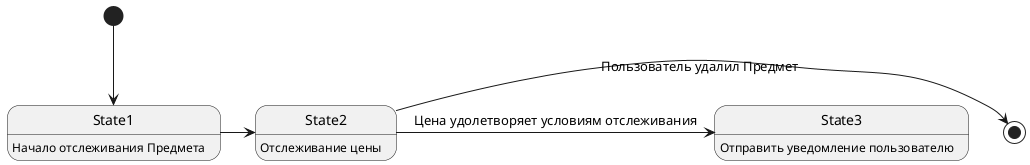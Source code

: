 @startuml

[*] --> State1
State1 : Начало отслеживания Предмета

State1 -> State2 
State2 : Отслеживание цены
State2 -> [*] : Пользователь удалил Предмет
State2 -> State3 : Цена удолетворяет условиям отслеживания
State3 : Отправить уведомление пользователю 

@enduml
